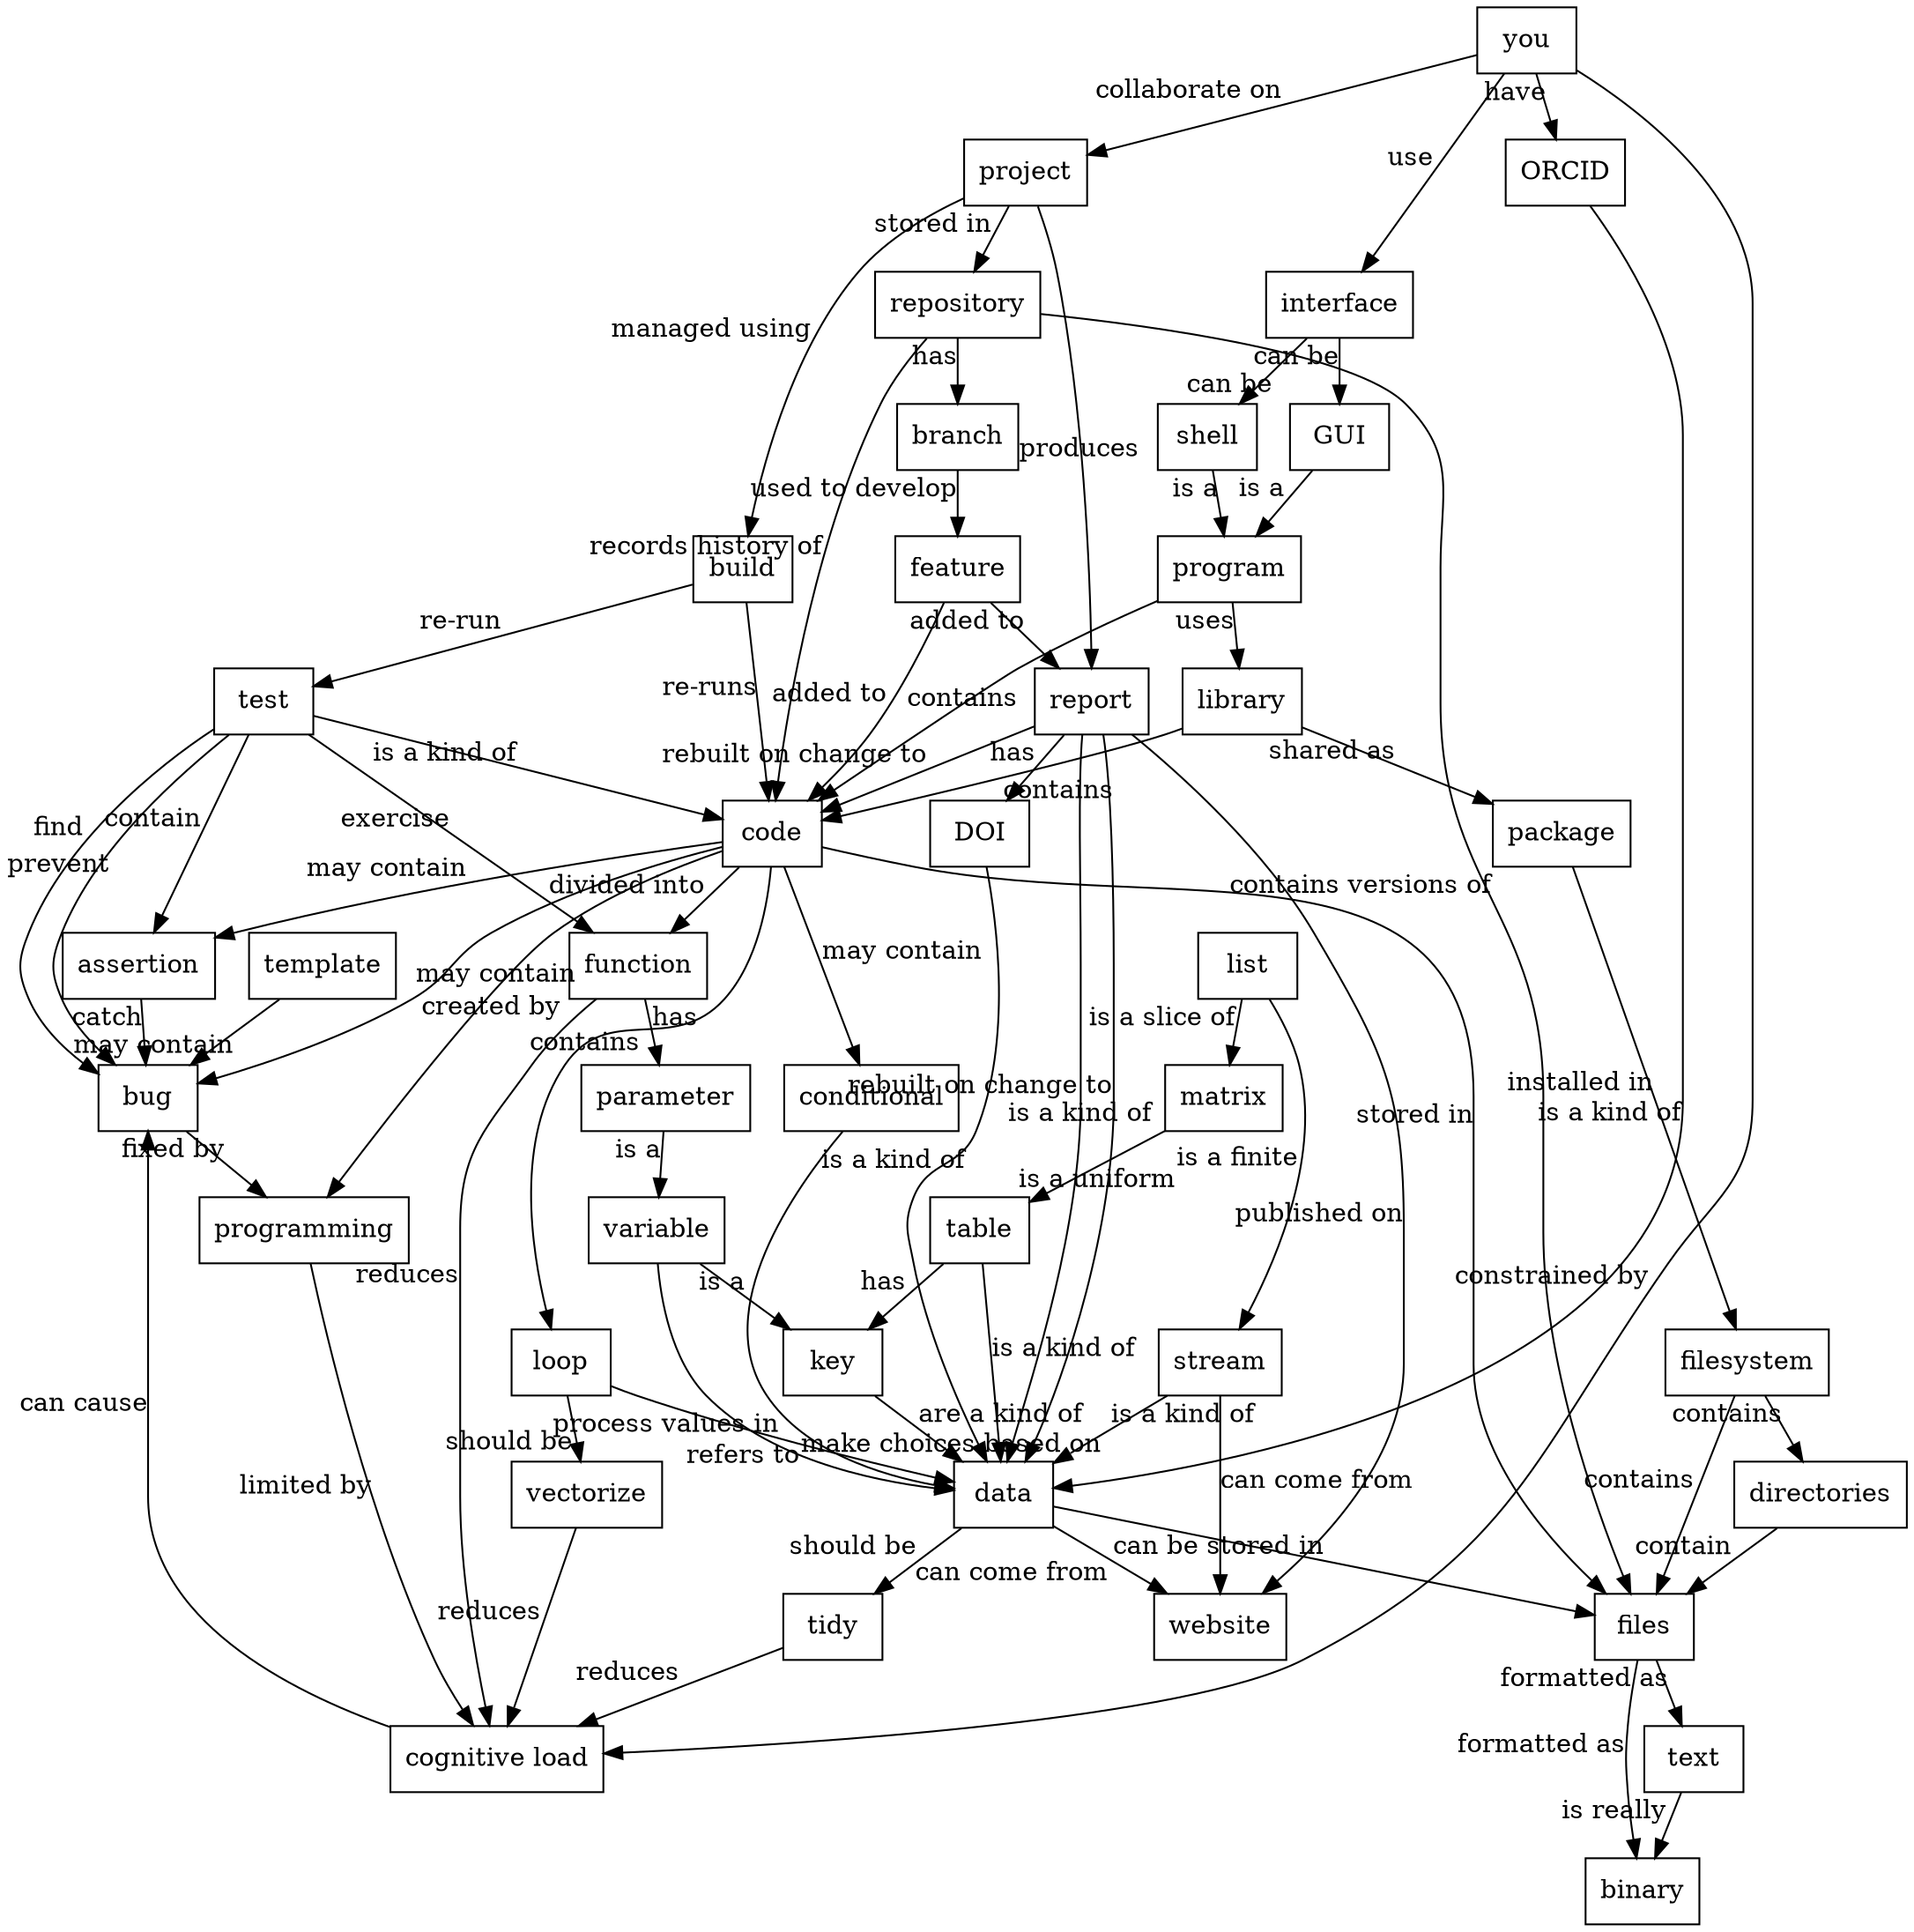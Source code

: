 digraph mu {
        node [shape=box];
        "assertion" -> "bug" [xlabel = "catch"];
        "branch" -> "feature" [xlabel = "used to develop"];
        "bug" -> "programming" [xlabel = "fixed by"];
        "build" -> "code" [xlabel = "re-runs"];
        "build" -> "test" [xlabel = "re-run"];
        "code" -> "bug" [xlabel = "may contain"];
        "code" -> "conditional" [xlabel = "may contain"];
        "code" -> "assertion" [xlabel = "may contain"];
        "code" -> "files" [xlabel = "stored in"];
        "code" -> "function" [xlabel = "divided into"];
        "code" -> "loop" [xlabel = "contains"];
        "code" -> "programming" [xlabel = "created by"];
        "cognitive load" -> "bug" [xlabel = "can cause"];
        "conditional" -> "data" [xlabel = "make choices based on"];
        "data" -> "files" [xlabel = "can be stored in"];
        "data" -> "tidy" [xlabel = "should be"];
        "data" -> "website" [xlabel = "can come from"];
        "directories" -> "files" [xlabel = "contain"];
        "DOI" -> "data" [xlabel = "is a kind of"];
        "feature" -> "code" [xlabel = "added to"];
        "feature" -> "report" [xlabel = "added to"];
        "files" -> "binary" [xlabel = "formatted as"];
        "files" -> "text" [xlabel = "formatted as"];
        "filesystem" -> "directories" [xlabel = "contains"];
        "filesystem" -> "files" [xlabel = "contains"];
        "function" -> "cognitive load" [xlabel = "reduces"];
        "function" -> "parameter" [xlabel = "has"];
        "GUI" -> "program" [xlabel = "is a"];
        "interface" -> "GUI" [xlabel = "can be"];
        "interface" -> "shell" [xlabel = "can be"];
        "key" -> "data" [xlabel = "are a kind of"];
        "library" -> "code" [xlabel = "contains"];
        "library" -> "package" [xlabel = "shared as"];
        "list" -> "matrix" [xlabel = "is a slice of"];
        "list" -> "stream" [xlabel = "is a finite"];
        "loop" -> "data" [xlabel = "process values in"];
        "loop" -> "vectorize" [xlabel = "should be"];
        "matrix" -> "table" [xlabel = "is a uniform"];
        "ORCID" -> "data" [xlabel = "is a kind of"];
        "package" -> "filesystem" [xlabel = "installed in"];
        "parameter" -> "variable" [xlabel = "is a"];
        "program" -> "code" [xlabel = "contains"];
        "program" -> "library" [xlabel = "uses"];
        "programming" -> "cognitive load" [xlabel = "limited by"];
        "project" -> "report" [xlabel = "produces"];
        "project" -> "repository" [xlabel = "stored in"];
        "project" -> "build" [xlabel = "managed using"];
        "report" -> "code" [xlabel = "rebuilt on change to"];
        "report" -> "data" [xlabel = "is a kind of"];
        "report" -> "data" [xlabel = "rebuilt on change to"];
        "report" -> "DOI" [xlabel = "has"];
        "report" -> "website" [xlabel = "published on"];
        "repository" -> "branch" [xlabel = "has"];
        "repository" -> "code" [xlabel = "records history of"];
        "repository" -> "files" [xlabel = "contains versions of"];
        "shell" -> "program" [xlabel = "is a"];
        "stream" -> "data" [xlabel = "is a kind of"];
        "stream" -> "website" [xlabel = "can come from"];
        "table" -> "data" [xlabel = "is a kind of"];
        "table" -> "key" [xlabel = "has"];
        "template" -> "bug" [xlabel = "may contain"];
        "test" -> "assertion" [xlabel = "contain"];
        "test" -> "bug" [xlabel = "find"];
        "test" -> "bug" [xlabel = "prevent"];
        "test" -> "code" [xlabel = "is a kind of"];
        "test" -> "function" [xlabel = "exercise"];
        "text" -> "binary" [xlabel = "is really"];
        "tidy" -> "cognitive load" [xlabel = "reduces"];
        "variable" -> "data" [xlabel = "refers to"];
        "variable" -> "key" [xlabel = "is a"];
        "vectorize" -> "cognitive load" [xlabel = "reduces"];
        "you" -> "cognitive load" [xlabel = "constrained by"];
        "you" -> "interface" [xlabel = "use"];
        "you" -> "project" [xlabel = "collaborate on"];
        "you" -> "ORCID" [xlabel = "have"];
}
